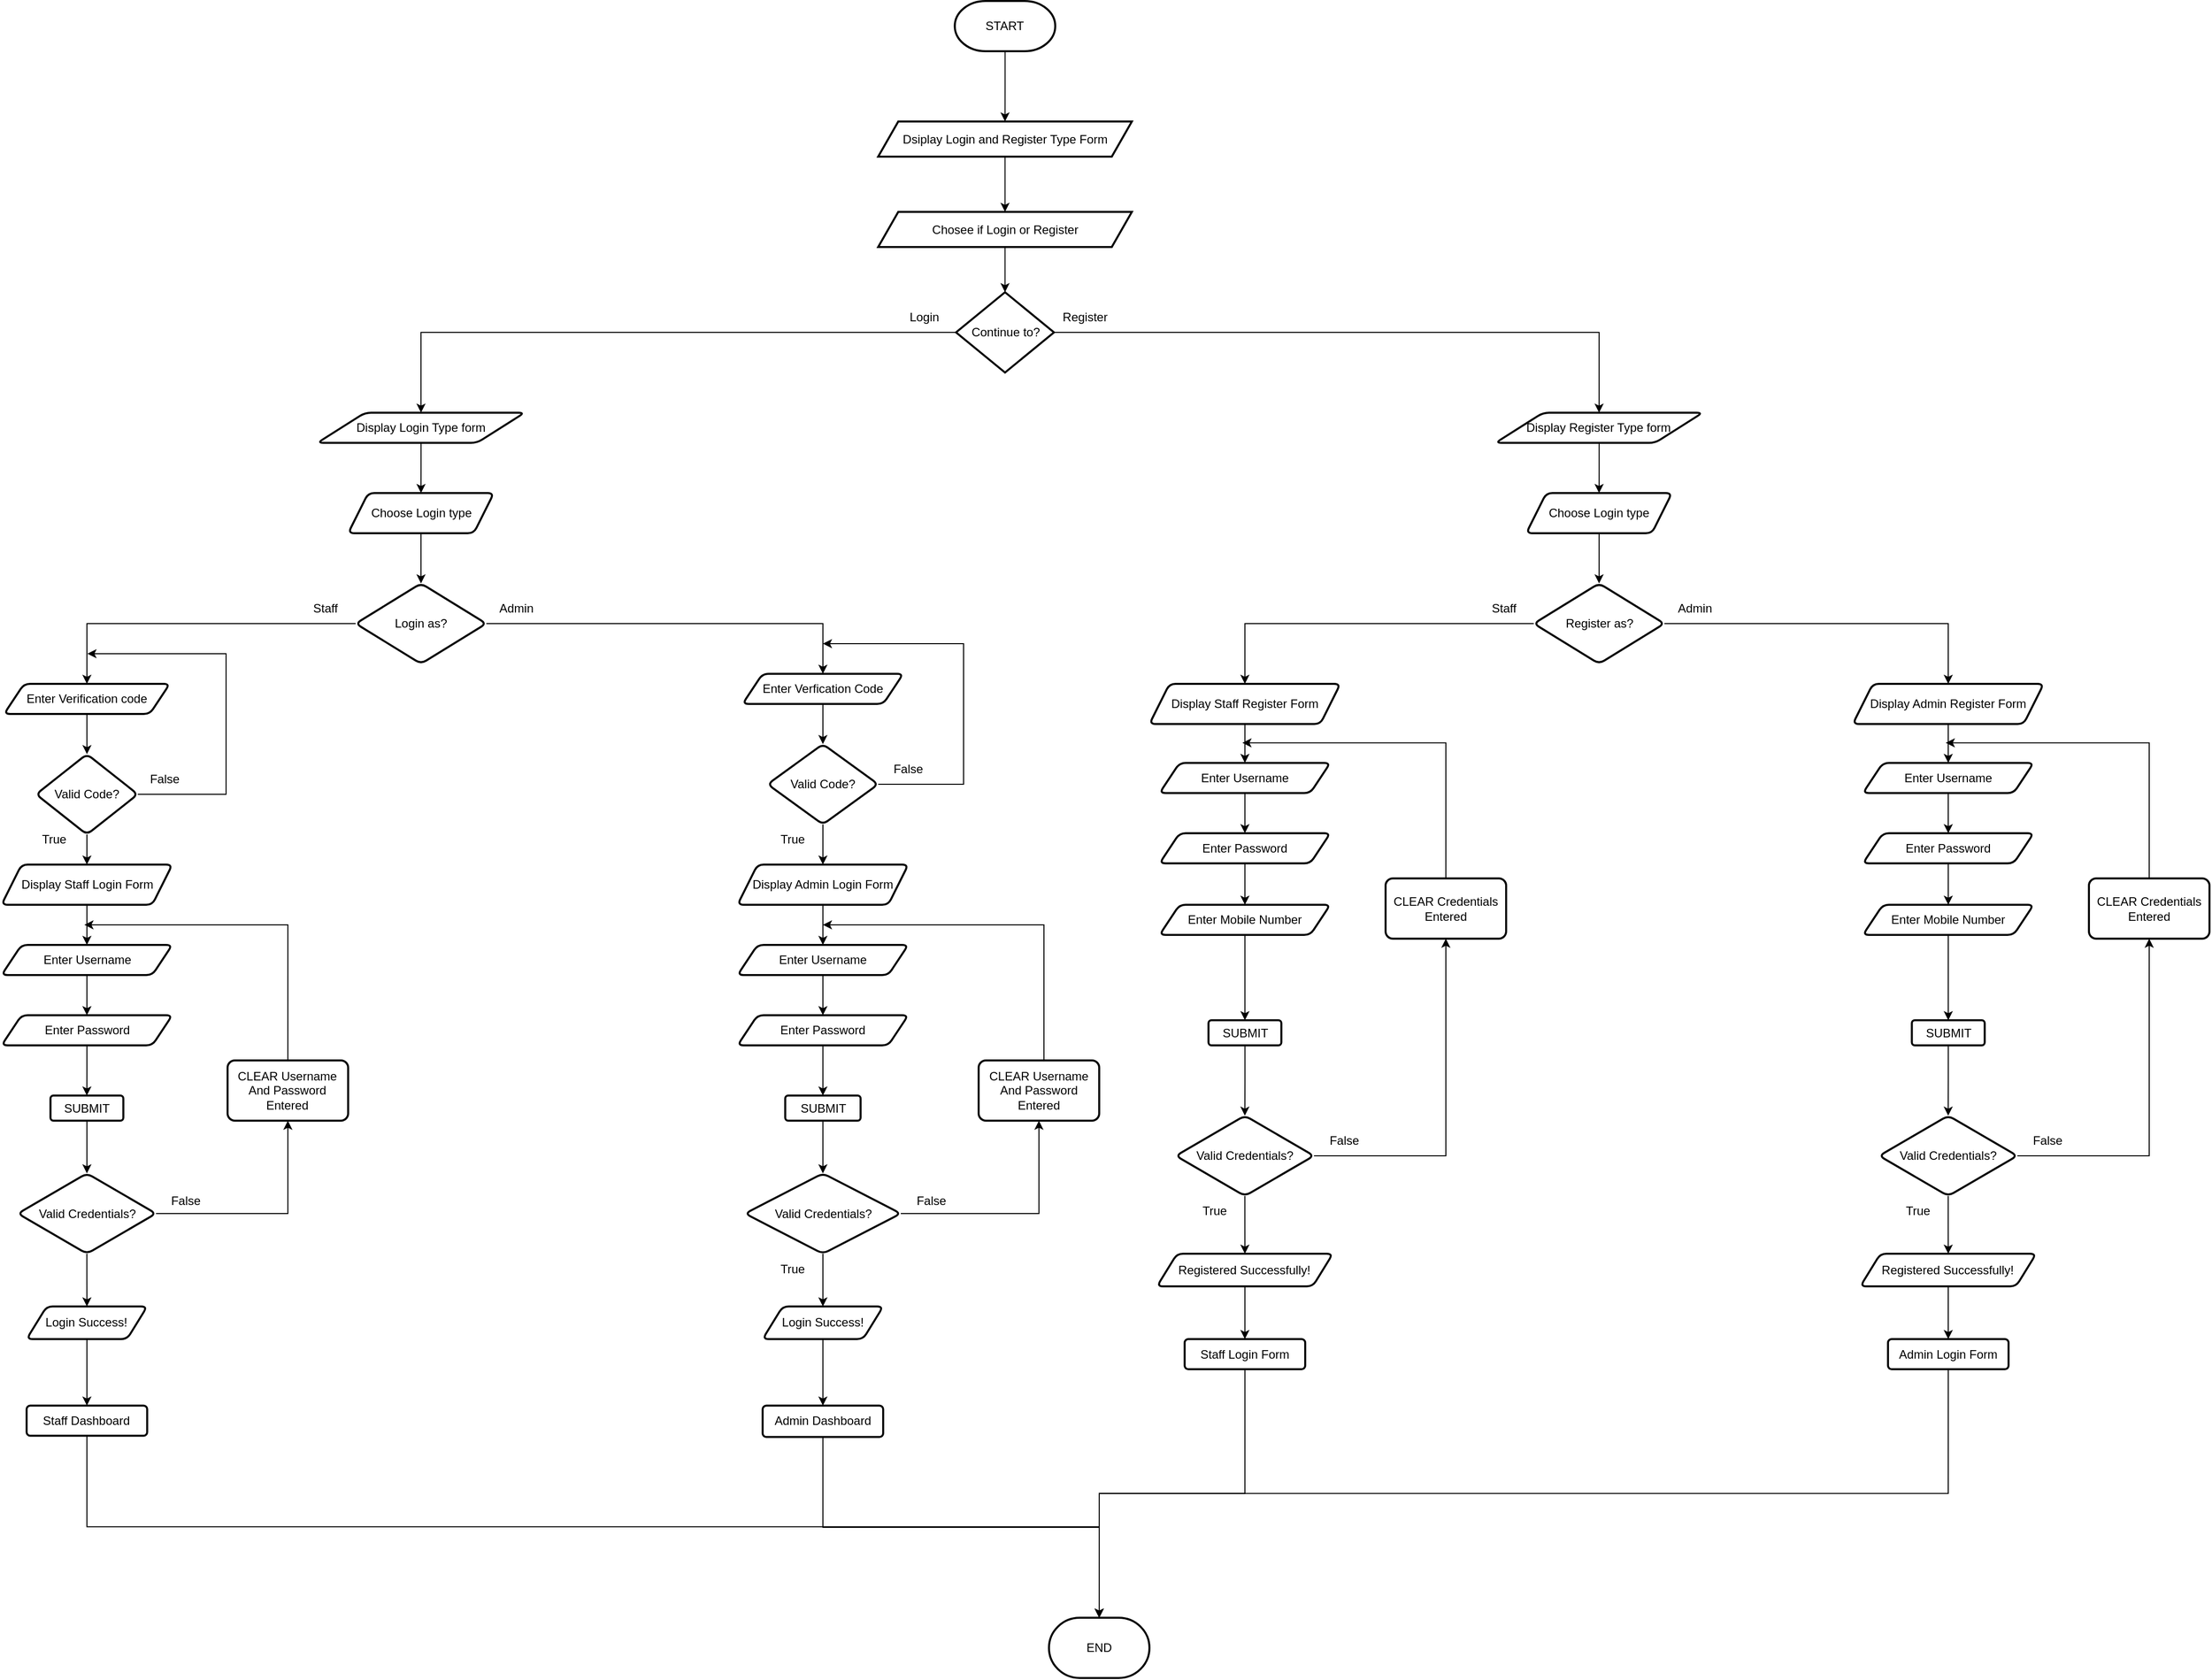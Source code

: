 <mxfile version="21.3.5" type="github">
  <diagram name="Page-1" id="EVZfcv6N2X14CKi07SOx">
    <mxGraphModel dx="2514" dy="6041" grid="1" gridSize="10" guides="1" tooltips="1" connect="1" arrows="1" fold="1" page="1" pageScale="1" pageWidth="3300" pageHeight="4681" background="#FFFFFF" math="0" shadow="0">
      <root>
        <mxCell id="0" />
        <mxCell id="1" parent="0" />
        <mxCell id="ckZQzvzNnewIk4Tqqs-Q-137" value="" style="edgeStyle=orthogonalEdgeStyle;rounded=0;orthogonalLoop=1;jettySize=auto;html=1;" edge="1" parent="1" source="ckZQzvzNnewIk4Tqqs-Q-33" target="ckZQzvzNnewIk4Tqqs-Q-136">
          <mxGeometry relative="1" as="geometry" />
        </mxCell>
        <mxCell id="ckZQzvzNnewIk4Tqqs-Q-33" value="START" style="strokeWidth=2;html=1;shape=mxgraph.flowchart.terminator;whiteSpace=wrap;" vertex="1" parent="1">
          <mxGeometry x="966.25" y="-280" width="100" height="50" as="geometry" />
        </mxCell>
        <mxCell id="ckZQzvzNnewIk4Tqqs-Q-44" value="" style="edgeStyle=orthogonalEdgeStyle;rounded=0;orthogonalLoop=1;jettySize=auto;html=1;" edge="1" parent="1" source="ckZQzvzNnewIk4Tqqs-Q-35" target="ckZQzvzNnewIk4Tqqs-Q-43">
          <mxGeometry relative="1" as="geometry" />
        </mxCell>
        <mxCell id="ckZQzvzNnewIk4Tqqs-Q-35" value="Display Login Type form" style="shape=parallelogram;html=1;strokeWidth=2;perimeter=parallelogramPerimeter;whiteSpace=wrap;rounded=1;arcSize=12;size=0.23;" vertex="1" parent="1">
          <mxGeometry x="331.88" y="130" width="206.25" height="30" as="geometry" />
        </mxCell>
        <mxCell id="ckZQzvzNnewIk4Tqqs-Q-46" value="" style="edgeStyle=orthogonalEdgeStyle;rounded=0;orthogonalLoop=1;jettySize=auto;html=1;" edge="1" parent="1" source="ckZQzvzNnewIk4Tqqs-Q-43" target="ckZQzvzNnewIk4Tqqs-Q-45">
          <mxGeometry relative="1" as="geometry" />
        </mxCell>
        <mxCell id="ckZQzvzNnewIk4Tqqs-Q-43" value="Choose Login type" style="shape=parallelogram;perimeter=parallelogramPerimeter;whiteSpace=wrap;html=1;fixedSize=1;strokeWidth=2;rounded=1;arcSize=12;" vertex="1" parent="1">
          <mxGeometry x="362.5" y="210" width="145" height="40" as="geometry" />
        </mxCell>
        <mxCell id="ckZQzvzNnewIk4Tqqs-Q-58" value="" style="edgeStyle=orthogonalEdgeStyle;rounded=0;orthogonalLoop=1;jettySize=auto;html=1;" edge="1" parent="1" source="ckZQzvzNnewIk4Tqqs-Q-45" target="ckZQzvzNnewIk4Tqqs-Q-57">
          <mxGeometry relative="1" as="geometry" />
        </mxCell>
        <mxCell id="ckZQzvzNnewIk4Tqqs-Q-102" value="" style="edgeStyle=orthogonalEdgeStyle;rounded=0;orthogonalLoop=1;jettySize=auto;html=1;" edge="1" parent="1" source="ckZQzvzNnewIk4Tqqs-Q-45" target="ckZQzvzNnewIk4Tqqs-Q-101">
          <mxGeometry relative="1" as="geometry" />
        </mxCell>
        <mxCell id="ckZQzvzNnewIk4Tqqs-Q-45" value="Login as?" style="rhombus;whiteSpace=wrap;html=1;strokeWidth=2;rounded=1;arcSize=12;" vertex="1" parent="1">
          <mxGeometry x="370" y="300" width="130" height="80" as="geometry" />
        </mxCell>
        <mxCell id="ckZQzvzNnewIk4Tqqs-Q-52" value="Admin" style="text;strokeColor=none;align=center;fillColor=none;html=1;verticalAlign=middle;whiteSpace=wrap;rounded=0;" vertex="1" parent="1">
          <mxGeometry x="500" y="310" width="60" height="30" as="geometry" />
        </mxCell>
        <mxCell id="ckZQzvzNnewIk4Tqqs-Q-56" value="Staff" style="text;strokeColor=none;align=center;fillColor=none;html=1;verticalAlign=middle;whiteSpace=wrap;rounded=0;" vertex="1" parent="1">
          <mxGeometry x="310" y="310" width="60" height="30" as="geometry" />
        </mxCell>
        <mxCell id="ckZQzvzNnewIk4Tqqs-Q-60" value="" style="edgeStyle=orthogonalEdgeStyle;rounded=0;orthogonalLoop=1;jettySize=auto;html=1;" edge="1" parent="1" source="ckZQzvzNnewIk4Tqqs-Q-57" target="ckZQzvzNnewIk4Tqqs-Q-59">
          <mxGeometry relative="1" as="geometry" />
        </mxCell>
        <mxCell id="ckZQzvzNnewIk4Tqqs-Q-57" value="Enter Verfication Code" style="shape=parallelogram;perimeter=parallelogramPerimeter;whiteSpace=wrap;html=1;fixedSize=1;strokeWidth=2;rounded=1;arcSize=12;" vertex="1" parent="1">
          <mxGeometry x="755" y="390" width="160" height="30" as="geometry" />
        </mxCell>
        <mxCell id="ckZQzvzNnewIk4Tqqs-Q-62" style="edgeStyle=orthogonalEdgeStyle;rounded=0;orthogonalLoop=1;jettySize=auto;html=1;" edge="1" parent="1" source="ckZQzvzNnewIk4Tqqs-Q-59">
          <mxGeometry relative="1" as="geometry">
            <mxPoint x="835" y="360" as="targetPoint" />
            <Array as="points">
              <mxPoint x="975" y="500" />
              <mxPoint x="975" y="360" />
              <mxPoint x="845" y="360" />
            </Array>
          </mxGeometry>
        </mxCell>
        <mxCell id="ckZQzvzNnewIk4Tqqs-Q-65" value="" style="edgeStyle=orthogonalEdgeStyle;rounded=0;orthogonalLoop=1;jettySize=auto;html=1;" edge="1" parent="1" source="ckZQzvzNnewIk4Tqqs-Q-59" target="ckZQzvzNnewIk4Tqqs-Q-64">
          <mxGeometry relative="1" as="geometry" />
        </mxCell>
        <mxCell id="ckZQzvzNnewIk4Tqqs-Q-59" value="Valid Code?" style="rhombus;whiteSpace=wrap;html=1;strokeWidth=2;rounded=1;arcSize=12;" vertex="1" parent="1">
          <mxGeometry x="780" y="460" width="110" height="80" as="geometry" />
        </mxCell>
        <mxCell id="ckZQzvzNnewIk4Tqqs-Q-63" value="False" style="text;strokeColor=none;align=center;fillColor=none;html=1;verticalAlign=middle;whiteSpace=wrap;rounded=0;" vertex="1" parent="1">
          <mxGeometry x="890" y="470" width="60" height="30" as="geometry" />
        </mxCell>
        <mxCell id="ckZQzvzNnewIk4Tqqs-Q-68" value="" style="edgeStyle=orthogonalEdgeStyle;rounded=0;orthogonalLoop=1;jettySize=auto;html=1;" edge="1" parent="1" source="ckZQzvzNnewIk4Tqqs-Q-64" target="ckZQzvzNnewIk4Tqqs-Q-67">
          <mxGeometry relative="1" as="geometry" />
        </mxCell>
        <mxCell id="ckZQzvzNnewIk4Tqqs-Q-64" value="Display Admin Login Form" style="shape=parallelogram;perimeter=parallelogramPerimeter;whiteSpace=wrap;html=1;fixedSize=1;strokeWidth=2;rounded=1;arcSize=12;" vertex="1" parent="1">
          <mxGeometry x="750" y="580" width="170" height="40" as="geometry" />
        </mxCell>
        <mxCell id="ckZQzvzNnewIk4Tqqs-Q-71" value="" style="edgeStyle=orthogonalEdgeStyle;rounded=0;orthogonalLoop=1;jettySize=auto;html=1;" edge="1" parent="1" source="ckZQzvzNnewIk4Tqqs-Q-67" target="ckZQzvzNnewIk4Tqqs-Q-70">
          <mxGeometry relative="1" as="geometry" />
        </mxCell>
        <mxCell id="ckZQzvzNnewIk4Tqqs-Q-67" value="Enter Username" style="shape=parallelogram;perimeter=parallelogramPerimeter;whiteSpace=wrap;html=1;fixedSize=1;strokeWidth=2;rounded=1;arcSize=12;" vertex="1" parent="1">
          <mxGeometry x="750" y="660" width="170" height="30" as="geometry" />
        </mxCell>
        <mxCell id="ckZQzvzNnewIk4Tqqs-Q-79" value="" style="edgeStyle=orthogonalEdgeStyle;rounded=0;orthogonalLoop=1;jettySize=auto;html=1;" edge="1" parent="1" source="ckZQzvzNnewIk4Tqqs-Q-70" target="ckZQzvzNnewIk4Tqqs-Q-78">
          <mxGeometry relative="1" as="geometry" />
        </mxCell>
        <mxCell id="ckZQzvzNnewIk4Tqqs-Q-70" value="Enter Password" style="shape=parallelogram;perimeter=parallelogramPerimeter;whiteSpace=wrap;html=1;fixedSize=1;strokeWidth=2;rounded=1;arcSize=12;" vertex="1" parent="1">
          <mxGeometry x="750" y="730" width="170" height="30" as="geometry" />
        </mxCell>
        <mxCell id="ckZQzvzNnewIk4Tqqs-Q-81" value="" style="edgeStyle=orthogonalEdgeStyle;rounded=0;orthogonalLoop=1;jettySize=auto;html=1;" edge="1" parent="1" source="ckZQzvzNnewIk4Tqqs-Q-78" target="ckZQzvzNnewIk4Tqqs-Q-80">
          <mxGeometry relative="1" as="geometry" />
        </mxCell>
        <mxCell id="ckZQzvzNnewIk4Tqqs-Q-78" value="SUBMIT" style="rounded=1;whiteSpace=wrap;html=1;strokeWidth=2;arcSize=12;" vertex="1" parent="1">
          <mxGeometry x="797.5" y="810" width="75" height="25" as="geometry" />
        </mxCell>
        <mxCell id="ckZQzvzNnewIk4Tqqs-Q-83" value="" style="edgeStyle=orthogonalEdgeStyle;rounded=0;orthogonalLoop=1;jettySize=auto;html=1;" edge="1" parent="1" source="ckZQzvzNnewIk4Tqqs-Q-80" target="ckZQzvzNnewIk4Tqqs-Q-82">
          <mxGeometry relative="1" as="geometry" />
        </mxCell>
        <mxCell id="ckZQzvzNnewIk4Tqqs-Q-87" value="" style="edgeStyle=orthogonalEdgeStyle;rounded=0;orthogonalLoop=1;jettySize=auto;html=1;" edge="1" parent="1" source="ckZQzvzNnewIk4Tqqs-Q-80" target="ckZQzvzNnewIk4Tqqs-Q-86">
          <mxGeometry relative="1" as="geometry" />
        </mxCell>
        <mxCell id="ckZQzvzNnewIk4Tqqs-Q-80" value="Valid Credentials?" style="rhombus;whiteSpace=wrap;html=1;rounded=1;strokeWidth=2;arcSize=12;" vertex="1" parent="1">
          <mxGeometry x="757.5" y="887.5" width="155" height="80" as="geometry" />
        </mxCell>
        <mxCell id="ckZQzvzNnewIk4Tqqs-Q-84" style="edgeStyle=orthogonalEdgeStyle;rounded=0;orthogonalLoop=1;jettySize=auto;html=1;exitX=0.5;exitY=0;exitDx=0;exitDy=0;" edge="1" parent="1">
          <mxGeometry relative="1" as="geometry">
            <mxPoint x="835" y="640" as="targetPoint" />
            <mxPoint x="1055" y="775.0" as="sourcePoint" />
            <Array as="points">
              <mxPoint x="1055" y="640" />
              <mxPoint x="935" y="640" />
            </Array>
          </mxGeometry>
        </mxCell>
        <mxCell id="ckZQzvzNnewIk4Tqqs-Q-82" value="CLEAR Username And Password Entered" style="whiteSpace=wrap;html=1;rounded=1;strokeWidth=2;arcSize=12;" vertex="1" parent="1">
          <mxGeometry x="990" y="775" width="120" height="60" as="geometry" />
        </mxCell>
        <mxCell id="ckZQzvzNnewIk4Tqqs-Q-85" value="False" style="text;strokeColor=none;align=center;fillColor=none;html=1;verticalAlign=middle;whiteSpace=wrap;rounded=0;" vertex="1" parent="1">
          <mxGeometry x="912.5" y="900" width="60" height="30" as="geometry" />
        </mxCell>
        <mxCell id="ckZQzvzNnewIk4Tqqs-Q-89" value="" style="edgeStyle=orthogonalEdgeStyle;rounded=0;orthogonalLoop=1;jettySize=auto;html=1;" edge="1" parent="1" source="ckZQzvzNnewIk4Tqqs-Q-86" target="ckZQzvzNnewIk4Tqqs-Q-88">
          <mxGeometry relative="1" as="geometry" />
        </mxCell>
        <mxCell id="ckZQzvzNnewIk4Tqqs-Q-86" value="Login Success!" style="shape=parallelogram;perimeter=parallelogramPerimeter;whiteSpace=wrap;html=1;fixedSize=1;rounded=1;strokeWidth=2;arcSize=12;" vertex="1" parent="1">
          <mxGeometry x="775" y="1020" width="120" height="32.5" as="geometry" />
        </mxCell>
        <mxCell id="ckZQzvzNnewIk4Tqqs-Q-91" style="edgeStyle=orthogonalEdgeStyle;rounded=0;orthogonalLoop=1;jettySize=auto;html=1;exitX=0.5;exitY=1;exitDx=0;exitDy=0;entryX=0.5;entryY=0;entryDx=0;entryDy=0;entryPerimeter=0;" edge="1" parent="1" source="ckZQzvzNnewIk4Tqqs-Q-88" target="ckZQzvzNnewIk4Tqqs-Q-90">
          <mxGeometry relative="1" as="geometry" />
        </mxCell>
        <mxCell id="ckZQzvzNnewIk4Tqqs-Q-88" value="Admin Dashboard" style="whiteSpace=wrap;html=1;rounded=1;strokeWidth=2;arcSize=12;" vertex="1" parent="1">
          <mxGeometry x="775" y="1118.75" width="120" height="31.25" as="geometry" />
        </mxCell>
        <mxCell id="ckZQzvzNnewIk4Tqqs-Q-90" value="END" style="strokeWidth=2;html=1;shape=mxgraph.flowchart.terminator;whiteSpace=wrap;" vertex="1" parent="1">
          <mxGeometry x="1059.99" y="1330" width="100" height="60" as="geometry" />
        </mxCell>
        <mxCell id="ckZQzvzNnewIk4Tqqs-Q-93" value="True" style="text;strokeColor=none;align=center;fillColor=none;html=1;verticalAlign=middle;whiteSpace=wrap;rounded=0;" vertex="1" parent="1">
          <mxGeometry x="775" y="967.5" width="60" height="30" as="geometry" />
        </mxCell>
        <mxCell id="ckZQzvzNnewIk4Tqqs-Q-94" value="True" style="text;strokeColor=none;align=center;fillColor=none;html=1;verticalAlign=middle;whiteSpace=wrap;rounded=0;" vertex="1" parent="1">
          <mxGeometry x="775" y="540" width="60" height="30" as="geometry" />
        </mxCell>
        <mxCell id="ckZQzvzNnewIk4Tqqs-Q-104" value="" style="edgeStyle=orthogonalEdgeStyle;rounded=0;orthogonalLoop=1;jettySize=auto;html=1;" edge="1" parent="1" source="ckZQzvzNnewIk4Tqqs-Q-101" target="ckZQzvzNnewIk4Tqqs-Q-103">
          <mxGeometry relative="1" as="geometry" />
        </mxCell>
        <mxCell id="ckZQzvzNnewIk4Tqqs-Q-101" value="Enter Verification code" style="shape=parallelogram;perimeter=parallelogramPerimeter;whiteSpace=wrap;html=1;fixedSize=1;strokeWidth=2;rounded=1;arcSize=12;" vertex="1" parent="1">
          <mxGeometry x="20" y="400" width="165" height="30" as="geometry" />
        </mxCell>
        <mxCell id="ckZQzvzNnewIk4Tqqs-Q-105" style="edgeStyle=orthogonalEdgeStyle;rounded=0;orthogonalLoop=1;jettySize=auto;html=1;exitX=1;exitY=0.5;exitDx=0;exitDy=0;" edge="1" parent="1" source="ckZQzvzNnewIk4Tqqs-Q-103">
          <mxGeometry relative="1" as="geometry">
            <mxPoint x="103" y="370" as="targetPoint" />
            <Array as="points">
              <mxPoint x="241" y="510" />
              <mxPoint x="241" y="370" />
            </Array>
          </mxGeometry>
        </mxCell>
        <mxCell id="ckZQzvzNnewIk4Tqqs-Q-109" style="edgeStyle=orthogonalEdgeStyle;rounded=0;orthogonalLoop=1;jettySize=auto;html=1;exitX=0.5;exitY=1;exitDx=0;exitDy=0;entryX=0.5;entryY=0;entryDx=0;entryDy=0;" edge="1" parent="1" source="ckZQzvzNnewIk4Tqqs-Q-103" target="ckZQzvzNnewIk4Tqqs-Q-107">
          <mxGeometry relative="1" as="geometry" />
        </mxCell>
        <mxCell id="ckZQzvzNnewIk4Tqqs-Q-103" value="Valid Code?" style="rhombus;whiteSpace=wrap;html=1;strokeWidth=2;rounded=1;arcSize=12;" vertex="1" parent="1">
          <mxGeometry x="51.88" y="470" width="101.25" height="80" as="geometry" />
        </mxCell>
        <mxCell id="ckZQzvzNnewIk4Tqqs-Q-106" value="False" style="text;strokeColor=none;align=center;fillColor=none;html=1;verticalAlign=middle;whiteSpace=wrap;rounded=0;" vertex="1" parent="1">
          <mxGeometry x="150" y="480" width="60" height="30" as="geometry" />
        </mxCell>
        <mxCell id="ckZQzvzNnewIk4Tqqs-Q-119" value="" style="edgeStyle=orthogonalEdgeStyle;rounded=0;orthogonalLoop=1;jettySize=auto;html=1;" edge="1" parent="1" source="ckZQzvzNnewIk4Tqqs-Q-107" target="ckZQzvzNnewIk4Tqqs-Q-118">
          <mxGeometry relative="1" as="geometry" />
        </mxCell>
        <mxCell id="ckZQzvzNnewIk4Tqqs-Q-107" value="Display Staff Login Form" style="shape=parallelogram;perimeter=parallelogramPerimeter;whiteSpace=wrap;html=1;fixedSize=1;strokeWidth=2;rounded=1;arcSize=12;" vertex="1" parent="1">
          <mxGeometry x="17.5" y="580" width="170" height="40" as="geometry" />
        </mxCell>
        <mxCell id="ckZQzvzNnewIk4Tqqs-Q-110" value="True" style="text;strokeColor=none;align=center;fillColor=none;html=1;verticalAlign=middle;whiteSpace=wrap;rounded=0;" vertex="1" parent="1">
          <mxGeometry x="40" y="540" width="60" height="30" as="geometry" />
        </mxCell>
        <mxCell id="ckZQzvzNnewIk4Tqqs-Q-121" value="" style="edgeStyle=orthogonalEdgeStyle;rounded=0;orthogonalLoop=1;jettySize=auto;html=1;" edge="1" parent="1" source="ckZQzvzNnewIk4Tqqs-Q-118" target="ckZQzvzNnewIk4Tqqs-Q-120">
          <mxGeometry relative="1" as="geometry" />
        </mxCell>
        <mxCell id="ckZQzvzNnewIk4Tqqs-Q-118" value="Enter Username" style="shape=parallelogram;perimeter=parallelogramPerimeter;whiteSpace=wrap;html=1;fixedSize=1;strokeWidth=2;rounded=1;arcSize=12;" vertex="1" parent="1">
          <mxGeometry x="17.5" y="660" width="170" height="30" as="geometry" />
        </mxCell>
        <mxCell id="ckZQzvzNnewIk4Tqqs-Q-123" value="" style="edgeStyle=orthogonalEdgeStyle;rounded=0;orthogonalLoop=1;jettySize=auto;html=1;" edge="1" parent="1" source="ckZQzvzNnewIk4Tqqs-Q-120" target="ckZQzvzNnewIk4Tqqs-Q-122">
          <mxGeometry relative="1" as="geometry" />
        </mxCell>
        <mxCell id="ckZQzvzNnewIk4Tqqs-Q-120" value="Enter Password" style="shape=parallelogram;perimeter=parallelogramPerimeter;whiteSpace=wrap;html=1;fixedSize=1;strokeWidth=2;rounded=1;arcSize=12;" vertex="1" parent="1">
          <mxGeometry x="17.51" y="730" width="170" height="30" as="geometry" />
        </mxCell>
        <mxCell id="ckZQzvzNnewIk4Tqqs-Q-125" value="" style="edgeStyle=orthogonalEdgeStyle;rounded=0;orthogonalLoop=1;jettySize=auto;html=1;" edge="1" parent="1" source="ckZQzvzNnewIk4Tqqs-Q-122" target="ckZQzvzNnewIk4Tqqs-Q-124">
          <mxGeometry relative="1" as="geometry" />
        </mxCell>
        <mxCell id="ckZQzvzNnewIk4Tqqs-Q-122" value="SUBMIT" style="rounded=1;whiteSpace=wrap;html=1;strokeWidth=2;arcSize=12;" vertex="1" parent="1">
          <mxGeometry x="66.24" y="810" width="72.51" height="25" as="geometry" />
        </mxCell>
        <mxCell id="ckZQzvzNnewIk4Tqqs-Q-127" value="" style="edgeStyle=orthogonalEdgeStyle;rounded=0;orthogonalLoop=1;jettySize=auto;html=1;" edge="1" parent="1" source="ckZQzvzNnewIk4Tqqs-Q-124" target="ckZQzvzNnewIk4Tqqs-Q-126">
          <mxGeometry relative="1" as="geometry" />
        </mxCell>
        <mxCell id="ckZQzvzNnewIk4Tqqs-Q-132" value="" style="edgeStyle=orthogonalEdgeStyle;rounded=0;orthogonalLoop=1;jettySize=auto;html=1;" edge="1" parent="1" source="ckZQzvzNnewIk4Tqqs-Q-124" target="ckZQzvzNnewIk4Tqqs-Q-131">
          <mxGeometry relative="1" as="geometry" />
        </mxCell>
        <mxCell id="ckZQzvzNnewIk4Tqqs-Q-124" value="Valid Credentials?" style="rhombus;whiteSpace=wrap;html=1;rounded=1;strokeWidth=2;arcSize=12;" vertex="1" parent="1">
          <mxGeometry x="33.74" y="887.5" width="137.51" height="80" as="geometry" />
        </mxCell>
        <mxCell id="ckZQzvzNnewIk4Tqqs-Q-129" style="edgeStyle=orthogonalEdgeStyle;rounded=0;orthogonalLoop=1;jettySize=auto;html=1;exitX=0.5;exitY=0;exitDx=0;exitDy=0;" edge="1" parent="1" source="ckZQzvzNnewIk4Tqqs-Q-126">
          <mxGeometry relative="1" as="geometry">
            <mxPoint x="100" y="640" as="targetPoint" />
            <Array as="points">
              <mxPoint x="303" y="640" />
            </Array>
          </mxGeometry>
        </mxCell>
        <mxCell id="ckZQzvzNnewIk4Tqqs-Q-126" value="CLEAR Username And Password Entered" style="whiteSpace=wrap;html=1;rounded=1;strokeWidth=2;arcSize=12;" vertex="1" parent="1">
          <mxGeometry x="242.495" y="775" width="120" height="60" as="geometry" />
        </mxCell>
        <mxCell id="ckZQzvzNnewIk4Tqqs-Q-130" value="False" style="text;strokeColor=none;align=center;fillColor=none;html=1;verticalAlign=middle;whiteSpace=wrap;rounded=0;" vertex="1" parent="1">
          <mxGeometry x="171.25" y="900" width="60" height="30" as="geometry" />
        </mxCell>
        <mxCell id="ckZQzvzNnewIk4Tqqs-Q-134" value="" style="edgeStyle=orthogonalEdgeStyle;rounded=0;orthogonalLoop=1;jettySize=auto;html=1;" edge="1" parent="1" source="ckZQzvzNnewIk4Tqqs-Q-131" target="ckZQzvzNnewIk4Tqqs-Q-133">
          <mxGeometry relative="1" as="geometry" />
        </mxCell>
        <mxCell id="ckZQzvzNnewIk4Tqqs-Q-131" value="Login Success!" style="shape=parallelogram;perimeter=parallelogramPerimeter;whiteSpace=wrap;html=1;fixedSize=1;rounded=1;strokeWidth=2;arcSize=12;" vertex="1" parent="1">
          <mxGeometry x="42.49" y="1020" width="120" height="32.5" as="geometry" />
        </mxCell>
        <mxCell id="ckZQzvzNnewIk4Tqqs-Q-234" style="edgeStyle=orthogonalEdgeStyle;rounded=0;orthogonalLoop=1;jettySize=auto;html=1;exitX=0.5;exitY=1;exitDx=0;exitDy=0;" edge="1" parent="1" source="ckZQzvzNnewIk4Tqqs-Q-133" target="ckZQzvzNnewIk4Tqqs-Q-90">
          <mxGeometry relative="1" as="geometry" />
        </mxCell>
        <mxCell id="ckZQzvzNnewIk4Tqqs-Q-133" value="Staff Dashboard" style="whiteSpace=wrap;html=1;rounded=1;strokeWidth=2;arcSize=12;" vertex="1" parent="1">
          <mxGeometry x="42.49" y="1118.75" width="120" height="30" as="geometry" />
        </mxCell>
        <mxCell id="ckZQzvzNnewIk4Tqqs-Q-141" value="" style="edgeStyle=orthogonalEdgeStyle;rounded=0;orthogonalLoop=1;jettySize=auto;html=1;" edge="1" parent="1" source="ckZQzvzNnewIk4Tqqs-Q-136" target="ckZQzvzNnewIk4Tqqs-Q-140">
          <mxGeometry relative="1" as="geometry" />
        </mxCell>
        <mxCell id="ckZQzvzNnewIk4Tqqs-Q-136" value="Dsiplay Login and Register Type Form" style="shape=parallelogram;perimeter=parallelogramPerimeter;whiteSpace=wrap;html=1;fixedSize=1;strokeWidth=2;" vertex="1" parent="1">
          <mxGeometry x="890" y="-160" width="252.5" height="35" as="geometry" />
        </mxCell>
        <mxCell id="ckZQzvzNnewIk4Tqqs-Q-143" value="" style="edgeStyle=orthogonalEdgeStyle;rounded=0;orthogonalLoop=1;jettySize=auto;html=1;" edge="1" parent="1" source="ckZQzvzNnewIk4Tqqs-Q-140" target="ckZQzvzNnewIk4Tqqs-Q-142">
          <mxGeometry relative="1" as="geometry" />
        </mxCell>
        <mxCell id="ckZQzvzNnewIk4Tqqs-Q-140" value="Chosee if Login or Register" style="shape=parallelogram;perimeter=parallelogramPerimeter;whiteSpace=wrap;html=1;fixedSize=1;strokeWidth=2;" vertex="1" parent="1">
          <mxGeometry x="890" y="-70" width="252.5" height="35" as="geometry" />
        </mxCell>
        <mxCell id="ckZQzvzNnewIk4Tqqs-Q-238" style="edgeStyle=orthogonalEdgeStyle;rounded=0;orthogonalLoop=1;jettySize=auto;html=1;exitX=0;exitY=0.5;exitDx=0;exitDy=0;entryX=0.5;entryY=0;entryDx=0;entryDy=0;" edge="1" parent="1" source="ckZQzvzNnewIk4Tqqs-Q-142" target="ckZQzvzNnewIk4Tqqs-Q-35">
          <mxGeometry relative="1" as="geometry" />
        </mxCell>
        <mxCell id="ckZQzvzNnewIk4Tqqs-Q-239" style="edgeStyle=orthogonalEdgeStyle;rounded=0;orthogonalLoop=1;jettySize=auto;html=1;exitX=1;exitY=0.5;exitDx=0;exitDy=0;entryX=0.5;entryY=0;entryDx=0;entryDy=0;" edge="1" parent="1" source="ckZQzvzNnewIk4Tqqs-Q-142" target="ckZQzvzNnewIk4Tqqs-Q-146">
          <mxGeometry relative="1" as="geometry" />
        </mxCell>
        <mxCell id="ckZQzvzNnewIk4Tqqs-Q-142" value="Continue to?" style="rhombus;whiteSpace=wrap;html=1;strokeWidth=2;" vertex="1" parent="1">
          <mxGeometry x="967.5" y="10" width="97.5" height="80" as="geometry" />
        </mxCell>
        <mxCell id="ckZQzvzNnewIk4Tqqs-Q-145" value="" style="edgeStyle=orthogonalEdgeStyle;rounded=0;orthogonalLoop=1;jettySize=auto;html=1;" edge="1" parent="1" source="ckZQzvzNnewIk4Tqqs-Q-146" target="ckZQzvzNnewIk4Tqqs-Q-148">
          <mxGeometry relative="1" as="geometry" />
        </mxCell>
        <mxCell id="ckZQzvzNnewIk4Tqqs-Q-146" value="Display Register Type form" style="shape=parallelogram;html=1;strokeWidth=2;perimeter=parallelogramPerimeter;whiteSpace=wrap;rounded=1;arcSize=12;size=0.23;" vertex="1" parent="1">
          <mxGeometry x="1504.38" y="130" width="206.25" height="30" as="geometry" />
        </mxCell>
        <mxCell id="ckZQzvzNnewIk4Tqqs-Q-147" value="" style="edgeStyle=orthogonalEdgeStyle;rounded=0;orthogonalLoop=1;jettySize=auto;html=1;" edge="1" parent="1" source="ckZQzvzNnewIk4Tqqs-Q-148" target="ckZQzvzNnewIk4Tqqs-Q-151">
          <mxGeometry relative="1" as="geometry" />
        </mxCell>
        <mxCell id="ckZQzvzNnewIk4Tqqs-Q-148" value="Choose Login type" style="shape=parallelogram;perimeter=parallelogramPerimeter;whiteSpace=wrap;html=1;fixedSize=1;strokeWidth=2;rounded=1;arcSize=12;" vertex="1" parent="1">
          <mxGeometry x="1535" y="210" width="145" height="40" as="geometry" />
        </mxCell>
        <mxCell id="ckZQzvzNnewIk4Tqqs-Q-206" style="edgeStyle=orthogonalEdgeStyle;rounded=0;orthogonalLoop=1;jettySize=auto;html=1;exitX=0;exitY=0.5;exitDx=0;exitDy=0;entryX=0.5;entryY=0;entryDx=0;entryDy=0;" edge="1" parent="1" source="ckZQzvzNnewIk4Tqqs-Q-151" target="ckZQzvzNnewIk4Tqqs-Q-188">
          <mxGeometry relative="1" as="geometry" />
        </mxCell>
        <mxCell id="ckZQzvzNnewIk4Tqqs-Q-233" style="edgeStyle=orthogonalEdgeStyle;rounded=0;orthogonalLoop=1;jettySize=auto;html=1;exitX=1;exitY=0.5;exitDx=0;exitDy=0;entryX=0.5;entryY=0;entryDx=0;entryDy=0;" edge="1" parent="1" source="ckZQzvzNnewIk4Tqqs-Q-151" target="ckZQzvzNnewIk4Tqqs-Q-214">
          <mxGeometry relative="1" as="geometry" />
        </mxCell>
        <mxCell id="ckZQzvzNnewIk4Tqqs-Q-151" value="Register as?" style="rhombus;whiteSpace=wrap;html=1;strokeWidth=2;rounded=1;arcSize=12;" vertex="1" parent="1">
          <mxGeometry x="1542.5" y="300" width="130" height="80" as="geometry" />
        </mxCell>
        <mxCell id="ckZQzvzNnewIk4Tqqs-Q-152" value="Admin" style="text;strokeColor=none;align=center;fillColor=none;html=1;verticalAlign=middle;whiteSpace=wrap;rounded=0;" vertex="1" parent="1">
          <mxGeometry x="1672.5" y="310" width="60" height="30" as="geometry" />
        </mxCell>
        <mxCell id="ckZQzvzNnewIk4Tqqs-Q-153" value="Staff" style="text;strokeColor=none;align=center;fillColor=none;html=1;verticalAlign=middle;whiteSpace=wrap;rounded=0;" vertex="1" parent="1">
          <mxGeometry x="1482.5" y="310" width="60" height="30" as="geometry" />
        </mxCell>
        <mxCell id="ckZQzvzNnewIk4Tqqs-Q-187" value="" style="edgeStyle=orthogonalEdgeStyle;rounded=0;orthogonalLoop=1;jettySize=auto;html=1;" edge="1" parent="1" source="ckZQzvzNnewIk4Tqqs-Q-188" target="ckZQzvzNnewIk4Tqqs-Q-191">
          <mxGeometry relative="1" as="geometry" />
        </mxCell>
        <mxCell id="ckZQzvzNnewIk4Tqqs-Q-188" value="Display Staff Register Form" style="shape=parallelogram;perimeter=parallelogramPerimeter;whiteSpace=wrap;html=1;fixedSize=1;strokeWidth=2;rounded=1;arcSize=12;" vertex="1" parent="1">
          <mxGeometry x="1159.99" y="400" width="190" height="40" as="geometry" />
        </mxCell>
        <mxCell id="ckZQzvzNnewIk4Tqqs-Q-190" value="" style="edgeStyle=orthogonalEdgeStyle;rounded=0;orthogonalLoop=1;jettySize=auto;html=1;" edge="1" parent="1" source="ckZQzvzNnewIk4Tqqs-Q-191" target="ckZQzvzNnewIk4Tqqs-Q-193">
          <mxGeometry relative="1" as="geometry" />
        </mxCell>
        <mxCell id="ckZQzvzNnewIk4Tqqs-Q-191" value="Enter Username" style="shape=parallelogram;perimeter=parallelogramPerimeter;whiteSpace=wrap;html=1;fixedSize=1;strokeWidth=2;rounded=1;arcSize=12;" vertex="1" parent="1">
          <mxGeometry x="1170" y="478.75" width="170" height="30" as="geometry" />
        </mxCell>
        <mxCell id="ckZQzvzNnewIk4Tqqs-Q-208" value="" style="edgeStyle=orthogonalEdgeStyle;rounded=0;orthogonalLoop=1;jettySize=auto;html=1;" edge="1" parent="1" source="ckZQzvzNnewIk4Tqqs-Q-193" target="ckZQzvzNnewIk4Tqqs-Q-207">
          <mxGeometry relative="1" as="geometry" />
        </mxCell>
        <mxCell id="ckZQzvzNnewIk4Tqqs-Q-193" value="Enter Password" style="shape=parallelogram;perimeter=parallelogramPerimeter;whiteSpace=wrap;html=1;fixedSize=1;strokeWidth=2;rounded=1;arcSize=12;" vertex="1" parent="1">
          <mxGeometry x="1170.01" y="548.75" width="170" height="30" as="geometry" />
        </mxCell>
        <mxCell id="ckZQzvzNnewIk4Tqqs-Q-194" value="" style="edgeStyle=orthogonalEdgeStyle;rounded=0;orthogonalLoop=1;jettySize=auto;html=1;" edge="1" parent="1" source="ckZQzvzNnewIk4Tqqs-Q-195" target="ckZQzvzNnewIk4Tqqs-Q-198">
          <mxGeometry relative="1" as="geometry" />
        </mxCell>
        <mxCell id="ckZQzvzNnewIk4Tqqs-Q-195" value="SUBMIT" style="rounded=1;whiteSpace=wrap;html=1;strokeWidth=2;arcSize=12;" vertex="1" parent="1">
          <mxGeometry x="1218.76" y="735" width="72.51" height="25" as="geometry" />
        </mxCell>
        <mxCell id="ckZQzvzNnewIk4Tqqs-Q-197" value="" style="edgeStyle=orthogonalEdgeStyle;rounded=0;orthogonalLoop=1;jettySize=auto;html=1;" edge="1" parent="1" source="ckZQzvzNnewIk4Tqqs-Q-198" target="ckZQzvzNnewIk4Tqqs-Q-203">
          <mxGeometry relative="1" as="geometry" />
        </mxCell>
        <mxCell id="ckZQzvzNnewIk4Tqqs-Q-210" style="edgeStyle=orthogonalEdgeStyle;rounded=0;orthogonalLoop=1;jettySize=auto;html=1;exitX=1;exitY=0.5;exitDx=0;exitDy=0;entryX=0.5;entryY=1;entryDx=0;entryDy=0;" edge="1" parent="1" source="ckZQzvzNnewIk4Tqqs-Q-198" target="ckZQzvzNnewIk4Tqqs-Q-200">
          <mxGeometry relative="1" as="geometry" />
        </mxCell>
        <mxCell id="ckZQzvzNnewIk4Tqqs-Q-198" value="Valid Credentials?" style="rhombus;whiteSpace=wrap;html=1;rounded=1;strokeWidth=2;arcSize=12;" vertex="1" parent="1">
          <mxGeometry x="1186.22" y="830" width="137.51" height="80" as="geometry" />
        </mxCell>
        <mxCell id="ckZQzvzNnewIk4Tqqs-Q-199" style="edgeStyle=orthogonalEdgeStyle;rounded=0;orthogonalLoop=1;jettySize=auto;html=1;exitX=0.5;exitY=0;exitDx=0;exitDy=0;" edge="1" parent="1" source="ckZQzvzNnewIk4Tqqs-Q-200">
          <mxGeometry relative="1" as="geometry">
            <mxPoint x="1252.5" y="458.75" as="targetPoint" />
            <Array as="points">
              <mxPoint x="1455.5" y="458.75" />
            </Array>
          </mxGeometry>
        </mxCell>
        <mxCell id="ckZQzvzNnewIk4Tqqs-Q-200" value="CLEAR Credentials Entered" style="whiteSpace=wrap;html=1;rounded=1;strokeWidth=2;arcSize=12;" vertex="1" parent="1">
          <mxGeometry x="1394.995" y="593.75" width="120" height="60" as="geometry" />
        </mxCell>
        <mxCell id="ckZQzvzNnewIk4Tqqs-Q-202" value="" style="edgeStyle=orthogonalEdgeStyle;rounded=0;orthogonalLoop=1;jettySize=auto;html=1;" edge="1" parent="1" source="ckZQzvzNnewIk4Tqqs-Q-203" target="ckZQzvzNnewIk4Tqqs-Q-205">
          <mxGeometry relative="1" as="geometry" />
        </mxCell>
        <mxCell id="ckZQzvzNnewIk4Tqqs-Q-203" value="Registered Successfully!" style="shape=parallelogram;perimeter=parallelogramPerimeter;whiteSpace=wrap;html=1;fixedSize=1;rounded=1;strokeWidth=2;arcSize=12;" vertex="1" parent="1">
          <mxGeometry x="1167.48" y="967.5" width="175.02" height="32.5" as="geometry" />
        </mxCell>
        <mxCell id="ckZQzvzNnewIk4Tqqs-Q-235" style="edgeStyle=orthogonalEdgeStyle;rounded=0;orthogonalLoop=1;jettySize=auto;html=1;exitX=0.5;exitY=1;exitDx=0;exitDy=0;" edge="1" parent="1" source="ckZQzvzNnewIk4Tqqs-Q-205" target="ckZQzvzNnewIk4Tqqs-Q-90">
          <mxGeometry relative="1" as="geometry" />
        </mxCell>
        <mxCell id="ckZQzvzNnewIk4Tqqs-Q-205" value="Staff Login Form" style="whiteSpace=wrap;html=1;rounded=1;strokeWidth=2;arcSize=12;" vertex="1" parent="1">
          <mxGeometry x="1195.02" y="1052.5" width="120" height="30" as="geometry" />
        </mxCell>
        <mxCell id="ckZQzvzNnewIk4Tqqs-Q-209" style="edgeStyle=orthogonalEdgeStyle;rounded=0;orthogonalLoop=1;jettySize=auto;html=1;exitX=0.5;exitY=1;exitDx=0;exitDy=0;entryX=0.5;entryY=0;entryDx=0;entryDy=0;" edge="1" parent="1" source="ckZQzvzNnewIk4Tqqs-Q-207" target="ckZQzvzNnewIk4Tqqs-Q-195">
          <mxGeometry relative="1" as="geometry" />
        </mxCell>
        <mxCell id="ckZQzvzNnewIk4Tqqs-Q-207" value="Enter Mobile Number" style="shape=parallelogram;perimeter=parallelogramPerimeter;whiteSpace=wrap;html=1;fixedSize=1;strokeWidth=2;rounded=1;arcSize=12;" vertex="1" parent="1">
          <mxGeometry x="1170.01" y="620" width="170" height="30" as="geometry" />
        </mxCell>
        <mxCell id="ckZQzvzNnewIk4Tqqs-Q-211" value="False" style="text;strokeColor=none;align=center;fillColor=none;html=1;verticalAlign=middle;whiteSpace=wrap;rounded=0;" vertex="1" parent="1">
          <mxGeometry x="1323.73" y="840" width="60" height="30" as="geometry" />
        </mxCell>
        <mxCell id="ckZQzvzNnewIk4Tqqs-Q-212" value="True" style="text;strokeColor=none;align=center;fillColor=none;html=1;verticalAlign=middle;whiteSpace=wrap;rounded=0;" vertex="1" parent="1">
          <mxGeometry x="1194.98" y="910" width="60" height="30" as="geometry" />
        </mxCell>
        <mxCell id="ckZQzvzNnewIk4Tqqs-Q-213" value="" style="edgeStyle=orthogonalEdgeStyle;rounded=0;orthogonalLoop=1;jettySize=auto;html=1;" edge="1" parent="1" source="ckZQzvzNnewIk4Tqqs-Q-214" target="ckZQzvzNnewIk4Tqqs-Q-216">
          <mxGeometry relative="1" as="geometry" />
        </mxCell>
        <mxCell id="ckZQzvzNnewIk4Tqqs-Q-214" value="Display Admin Register Form" style="shape=parallelogram;perimeter=parallelogramPerimeter;whiteSpace=wrap;html=1;fixedSize=1;strokeWidth=2;rounded=1;arcSize=12;" vertex="1" parent="1">
          <mxGeometry x="1860" y="400" width="190" height="40" as="geometry" />
        </mxCell>
        <mxCell id="ckZQzvzNnewIk4Tqqs-Q-215" value="" style="edgeStyle=orthogonalEdgeStyle;rounded=0;orthogonalLoop=1;jettySize=auto;html=1;" edge="1" parent="1" source="ckZQzvzNnewIk4Tqqs-Q-216" target="ckZQzvzNnewIk4Tqqs-Q-218">
          <mxGeometry relative="1" as="geometry" />
        </mxCell>
        <mxCell id="ckZQzvzNnewIk4Tqqs-Q-216" value="Enter Username" style="shape=parallelogram;perimeter=parallelogramPerimeter;whiteSpace=wrap;html=1;fixedSize=1;strokeWidth=2;rounded=1;arcSize=12;" vertex="1" parent="1">
          <mxGeometry x="1870.01" y="478.75" width="170" height="30" as="geometry" />
        </mxCell>
        <mxCell id="ckZQzvzNnewIk4Tqqs-Q-217" value="" style="edgeStyle=orthogonalEdgeStyle;rounded=0;orthogonalLoop=1;jettySize=auto;html=1;" edge="1" parent="1" source="ckZQzvzNnewIk4Tqqs-Q-218" target="ckZQzvzNnewIk4Tqqs-Q-230">
          <mxGeometry relative="1" as="geometry" />
        </mxCell>
        <mxCell id="ckZQzvzNnewIk4Tqqs-Q-218" value="Enter Password" style="shape=parallelogram;perimeter=parallelogramPerimeter;whiteSpace=wrap;html=1;fixedSize=1;strokeWidth=2;rounded=1;arcSize=12;" vertex="1" parent="1">
          <mxGeometry x="1870.02" y="548.75" width="170" height="30" as="geometry" />
        </mxCell>
        <mxCell id="ckZQzvzNnewIk4Tqqs-Q-219" value="" style="edgeStyle=orthogonalEdgeStyle;rounded=0;orthogonalLoop=1;jettySize=auto;html=1;" edge="1" parent="1" source="ckZQzvzNnewIk4Tqqs-Q-220" target="ckZQzvzNnewIk4Tqqs-Q-223">
          <mxGeometry relative="1" as="geometry" />
        </mxCell>
        <mxCell id="ckZQzvzNnewIk4Tqqs-Q-220" value="SUBMIT" style="rounded=1;whiteSpace=wrap;html=1;strokeWidth=2;arcSize=12;" vertex="1" parent="1">
          <mxGeometry x="1918.77" y="735" width="72.51" height="25" as="geometry" />
        </mxCell>
        <mxCell id="ckZQzvzNnewIk4Tqqs-Q-221" value="" style="edgeStyle=orthogonalEdgeStyle;rounded=0;orthogonalLoop=1;jettySize=auto;html=1;" edge="1" parent="1" source="ckZQzvzNnewIk4Tqqs-Q-223" target="ckZQzvzNnewIk4Tqqs-Q-227">
          <mxGeometry relative="1" as="geometry" />
        </mxCell>
        <mxCell id="ckZQzvzNnewIk4Tqqs-Q-222" style="edgeStyle=orthogonalEdgeStyle;rounded=0;orthogonalLoop=1;jettySize=auto;html=1;exitX=1;exitY=0.5;exitDx=0;exitDy=0;entryX=0.5;entryY=1;entryDx=0;entryDy=0;" edge="1" parent="1" source="ckZQzvzNnewIk4Tqqs-Q-223" target="ckZQzvzNnewIk4Tqqs-Q-225">
          <mxGeometry relative="1" as="geometry" />
        </mxCell>
        <mxCell id="ckZQzvzNnewIk4Tqqs-Q-223" value="Valid Credentials?" style="rhombus;whiteSpace=wrap;html=1;rounded=1;strokeWidth=2;arcSize=12;" vertex="1" parent="1">
          <mxGeometry x="1886.23" y="830" width="137.51" height="80" as="geometry" />
        </mxCell>
        <mxCell id="ckZQzvzNnewIk4Tqqs-Q-224" style="edgeStyle=orthogonalEdgeStyle;rounded=0;orthogonalLoop=1;jettySize=auto;html=1;exitX=0.5;exitY=0;exitDx=0;exitDy=0;" edge="1" parent="1" source="ckZQzvzNnewIk4Tqqs-Q-225">
          <mxGeometry relative="1" as="geometry">
            <mxPoint x="1952.51" y="458.75" as="targetPoint" />
            <Array as="points">
              <mxPoint x="2155.51" y="458.75" />
            </Array>
          </mxGeometry>
        </mxCell>
        <mxCell id="ckZQzvzNnewIk4Tqqs-Q-225" value="CLEAR Credentials Entered" style="whiteSpace=wrap;html=1;rounded=1;strokeWidth=2;arcSize=12;" vertex="1" parent="1">
          <mxGeometry x="2095.005" y="593.75" width="120" height="60" as="geometry" />
        </mxCell>
        <mxCell id="ckZQzvzNnewIk4Tqqs-Q-226" value="" style="edgeStyle=orthogonalEdgeStyle;rounded=0;orthogonalLoop=1;jettySize=auto;html=1;" edge="1" parent="1" source="ckZQzvzNnewIk4Tqqs-Q-227" target="ckZQzvzNnewIk4Tqqs-Q-228">
          <mxGeometry relative="1" as="geometry" />
        </mxCell>
        <mxCell id="ckZQzvzNnewIk4Tqqs-Q-227" value="Registered Successfully!" style="shape=parallelogram;perimeter=parallelogramPerimeter;whiteSpace=wrap;html=1;fixedSize=1;rounded=1;strokeWidth=2;arcSize=12;" vertex="1" parent="1">
          <mxGeometry x="1867.49" y="967.5" width="175.02" height="32.5" as="geometry" />
        </mxCell>
        <mxCell id="ckZQzvzNnewIk4Tqqs-Q-236" style="edgeStyle=orthogonalEdgeStyle;rounded=0;orthogonalLoop=1;jettySize=auto;html=1;exitX=0.5;exitY=1;exitDx=0;exitDy=0;" edge="1" parent="1" source="ckZQzvzNnewIk4Tqqs-Q-228" target="ckZQzvzNnewIk4Tqqs-Q-90">
          <mxGeometry relative="1" as="geometry" />
        </mxCell>
        <mxCell id="ckZQzvzNnewIk4Tqqs-Q-228" value="Admin Login Form" style="whiteSpace=wrap;html=1;rounded=1;strokeWidth=2;arcSize=12;" vertex="1" parent="1">
          <mxGeometry x="1895.03" y="1052.5" width="120" height="30" as="geometry" />
        </mxCell>
        <mxCell id="ckZQzvzNnewIk4Tqqs-Q-229" style="edgeStyle=orthogonalEdgeStyle;rounded=0;orthogonalLoop=1;jettySize=auto;html=1;exitX=0.5;exitY=1;exitDx=0;exitDy=0;entryX=0.5;entryY=0;entryDx=0;entryDy=0;" edge="1" parent="1" source="ckZQzvzNnewIk4Tqqs-Q-230" target="ckZQzvzNnewIk4Tqqs-Q-220">
          <mxGeometry relative="1" as="geometry" />
        </mxCell>
        <mxCell id="ckZQzvzNnewIk4Tqqs-Q-230" value="Enter Mobile Number" style="shape=parallelogram;perimeter=parallelogramPerimeter;whiteSpace=wrap;html=1;fixedSize=1;strokeWidth=2;rounded=1;arcSize=12;" vertex="1" parent="1">
          <mxGeometry x="1870.02" y="620" width="170" height="30" as="geometry" />
        </mxCell>
        <mxCell id="ckZQzvzNnewIk4Tqqs-Q-231" value="False" style="text;strokeColor=none;align=center;fillColor=none;html=1;verticalAlign=middle;whiteSpace=wrap;rounded=0;" vertex="1" parent="1">
          <mxGeometry x="2023.74" y="840" width="60" height="30" as="geometry" />
        </mxCell>
        <mxCell id="ckZQzvzNnewIk4Tqqs-Q-232" value="True" style="text;strokeColor=none;align=center;fillColor=none;html=1;verticalAlign=middle;whiteSpace=wrap;rounded=0;" vertex="1" parent="1">
          <mxGeometry x="1894.99" y="910" width="60" height="30" as="geometry" />
        </mxCell>
        <mxCell id="ckZQzvzNnewIk4Tqqs-Q-240" value="Login" style="text;strokeColor=none;align=center;fillColor=none;html=1;verticalAlign=middle;whiteSpace=wrap;rounded=0;" vertex="1" parent="1">
          <mxGeometry x="906.25" y="20" width="60" height="30" as="geometry" />
        </mxCell>
        <mxCell id="ckZQzvzNnewIk4Tqqs-Q-241" value="Register" style="text;strokeColor=none;align=center;fillColor=none;html=1;verticalAlign=middle;whiteSpace=wrap;rounded=0;" vertex="1" parent="1">
          <mxGeometry x="1066.25" y="20" width="60" height="30" as="geometry" />
        </mxCell>
      </root>
    </mxGraphModel>
  </diagram>
</mxfile>

